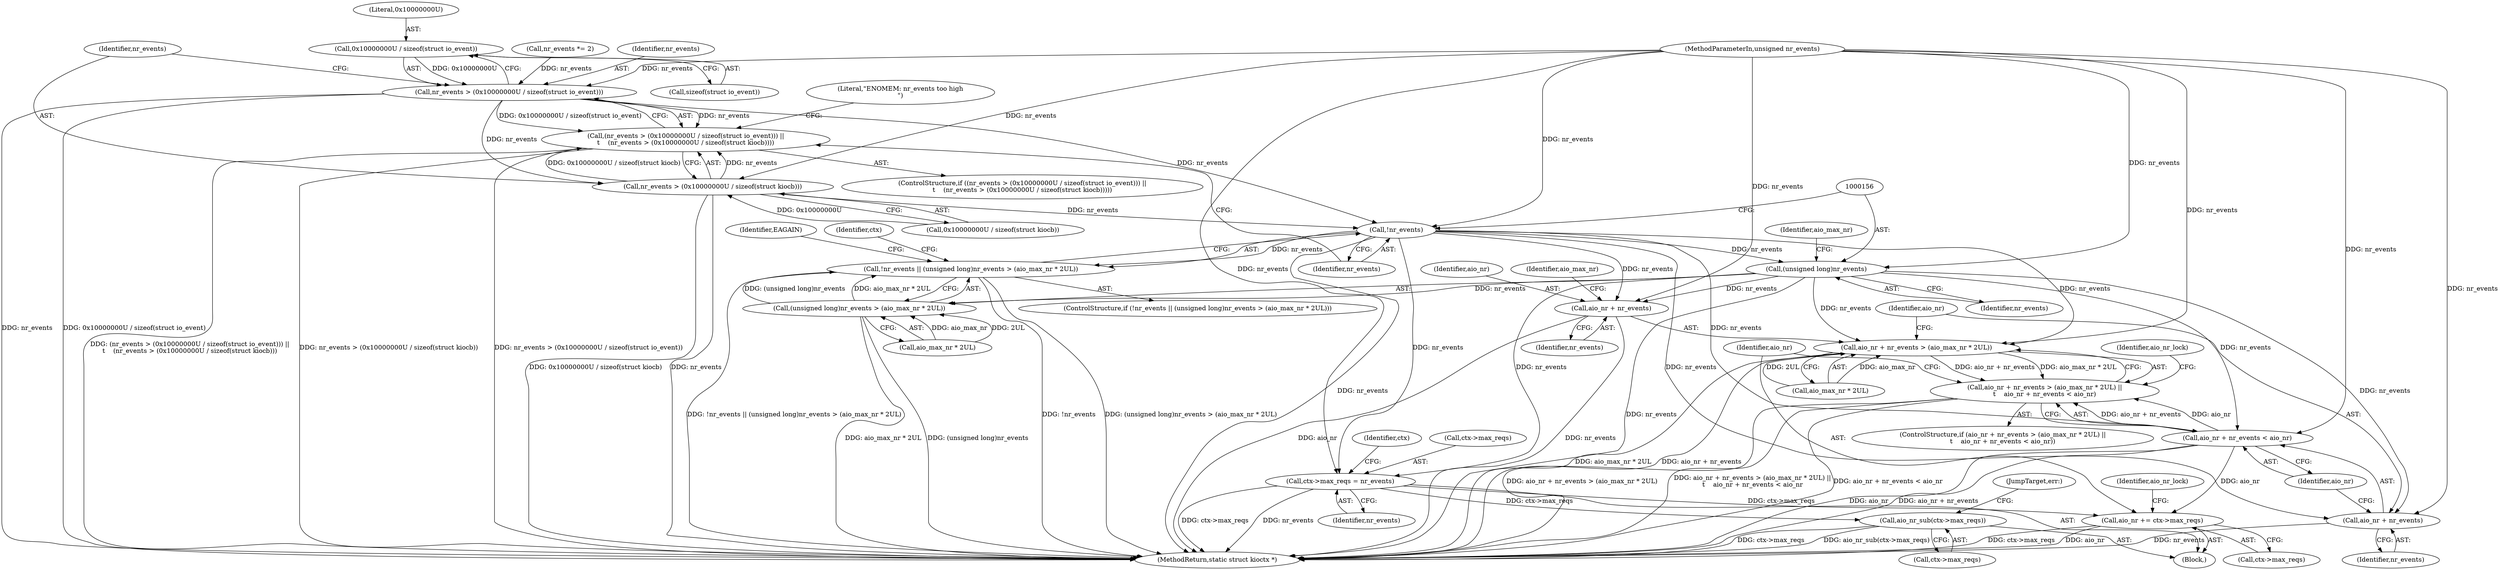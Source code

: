 digraph "0_linux_d558023207e008a4476a3b7bb8706b2a2bf5d84f@API" {
"1000133" [label="(Call,0x10000000U / sizeof(struct io_event))"];
"1000131" [label="(Call,nr_events > (0x10000000U / sizeof(struct io_event)))"];
"1000130" [label="(Call,(nr_events > (0x10000000U / sizeof(struct io_event))) ||\n\t    (nr_events > (0x10000000U / sizeof(struct kiocb))))"];
"1000137" [label="(Call,nr_events > (0x10000000U / sizeof(struct kiocb)))"];
"1000152" [label="(Call,!nr_events)"];
"1000151" [label="(Call,!nr_events || (unsigned long)nr_events > (aio_max_nr * 2UL))"];
"1000155" [label="(Call,(unsigned long)nr_events)"];
"1000154" [label="(Call,(unsigned long)nr_events > (aio_max_nr * 2UL))"];
"1000177" [label="(Call,ctx->max_reqs = nr_events)"];
"1000295" [label="(Call,aio_nr += ctx->max_reqs)"];
"1000329" [label="(Call,aio_nr_sub(ctx->max_reqs))"];
"1000274" [label="(Call,aio_nr + nr_events > (aio_max_nr * 2UL))"];
"1000273" [label="(Call,aio_nr + nr_events > (aio_max_nr * 2UL) ||\n\t    aio_nr + nr_events < aio_nr)"];
"1000275" [label="(Call,aio_nr + nr_events)"];
"1000281" [label="(Call,aio_nr + nr_events < aio_nr)"];
"1000282" [label="(Call,aio_nr + nr_events)"];
"1000105" [label="(MethodParameterIn,unsigned nr_events)"];
"1000130" [label="(Call,(nr_events > (0x10000000U / sizeof(struct io_event))) ||\n\t    (nr_events > (0x10000000U / sizeof(struct kiocb))))"];
"1000283" [label="(Identifier,aio_nr)"];
"1000131" [label="(Call,nr_events > (0x10000000U / sizeof(struct io_event)))"];
"1000145" [label="(Literal,\"ENOMEM: nr_events too high\n\")"];
"1000302" [label="(Identifier,aio_nr_lock)"];
"1000333" [label="(JumpTarget,err:)"];
"1000277" [label="(Identifier,nr_events)"];
"1000186" [label="(Identifier,ctx)"];
"1000278" [label="(Call,aio_max_nr * 2UL)"];
"1000285" [label="(Identifier,aio_nr)"];
"1000329" [label="(Call,aio_nr_sub(ctx->max_reqs))"];
"1000137" [label="(Call,nr_events > (0x10000000U / sizeof(struct kiocb)))"];
"1000330" [label="(Call,ctx->max_reqs)"];
"1000150" [label="(ControlStructure,if (!nr_events || (unsigned long)nr_events > (aio_max_nr * 2UL)))"];
"1000282" [label="(Call,aio_nr + nr_events)"];
"1000296" [label="(Identifier,aio_nr)"];
"1000155" [label="(Call,(unsigned long)nr_events)"];
"1000284" [label="(Identifier,nr_events)"];
"1000164" [label="(Identifier,EAGAIN)"];
"1000295" [label="(Call,aio_nr += ctx->max_reqs)"];
"1000177" [label="(Call,ctx->max_reqs = nr_events)"];
"1000152" [label="(Call,!nr_events)"];
"1000275" [label="(Call,aio_nr + nr_events)"];
"1000126" [label="(Call,nr_events *= 2)"];
"1000166" [label="(Identifier,ctx)"];
"1000134" [label="(Literal,0x10000000U)"];
"1000181" [label="(Identifier,nr_events)"];
"1000297" [label="(Call,ctx->max_reqs)"];
"1000273" [label="(Call,aio_nr + nr_events > (aio_max_nr * 2UL) ||\n\t    aio_nr + nr_events < aio_nr)"];
"1000159" [label="(Identifier,aio_max_nr)"];
"1000281" [label="(Call,aio_nr + nr_events < aio_nr)"];
"1000138" [label="(Identifier,nr_events)"];
"1000132" [label="(Identifier,nr_events)"];
"1000135" [label="(Call,sizeof(struct io_event))"];
"1000289" [label="(Identifier,aio_nr_lock)"];
"1000178" [label="(Call,ctx->max_reqs)"];
"1000157" [label="(Identifier,nr_events)"];
"1000276" [label="(Identifier,aio_nr)"];
"1000158" [label="(Call,aio_max_nr * 2UL)"];
"1000106" [label="(Block,)"];
"1000153" [label="(Identifier,nr_events)"];
"1000274" [label="(Call,aio_nr + nr_events > (aio_max_nr * 2UL))"];
"1000151" [label="(Call,!nr_events || (unsigned long)nr_events > (aio_max_nr * 2UL))"];
"1000272" [label="(ControlStructure,if (aio_nr + nr_events > (aio_max_nr * 2UL) ||\n\t    aio_nr + nr_events < aio_nr))"];
"1000279" [label="(Identifier,aio_max_nr)"];
"1000129" [label="(ControlStructure,if ((nr_events > (0x10000000U / sizeof(struct io_event))) ||\n\t    (nr_events > (0x10000000U / sizeof(struct kiocb)))))"];
"1000133" [label="(Call,0x10000000U / sizeof(struct io_event))"];
"1000361" [label="(MethodReturn,static struct kioctx *)"];
"1000139" [label="(Call,0x10000000U / sizeof(struct kiocb))"];
"1000154" [label="(Call,(unsigned long)nr_events > (aio_max_nr * 2UL))"];
"1000133" -> "1000131"  [label="AST: "];
"1000133" -> "1000135"  [label="CFG: "];
"1000134" -> "1000133"  [label="AST: "];
"1000135" -> "1000133"  [label="AST: "];
"1000131" -> "1000133"  [label="CFG: "];
"1000133" -> "1000131"  [label="DDG: 0x10000000U"];
"1000131" -> "1000130"  [label="AST: "];
"1000132" -> "1000131"  [label="AST: "];
"1000138" -> "1000131"  [label="CFG: "];
"1000130" -> "1000131"  [label="CFG: "];
"1000131" -> "1000361"  [label="DDG: nr_events"];
"1000131" -> "1000361"  [label="DDG: 0x10000000U / sizeof(struct io_event)"];
"1000131" -> "1000130"  [label="DDG: nr_events"];
"1000131" -> "1000130"  [label="DDG: 0x10000000U / sizeof(struct io_event)"];
"1000126" -> "1000131"  [label="DDG: nr_events"];
"1000105" -> "1000131"  [label="DDG: nr_events"];
"1000131" -> "1000137"  [label="DDG: nr_events"];
"1000131" -> "1000152"  [label="DDG: nr_events"];
"1000130" -> "1000129"  [label="AST: "];
"1000130" -> "1000137"  [label="CFG: "];
"1000137" -> "1000130"  [label="AST: "];
"1000145" -> "1000130"  [label="CFG: "];
"1000153" -> "1000130"  [label="CFG: "];
"1000130" -> "1000361"  [label="DDG: (nr_events > (0x10000000U / sizeof(struct io_event))) ||\n\t    (nr_events > (0x10000000U / sizeof(struct kiocb)))"];
"1000130" -> "1000361"  [label="DDG: nr_events > (0x10000000U / sizeof(struct kiocb))"];
"1000130" -> "1000361"  [label="DDG: nr_events > (0x10000000U / sizeof(struct io_event))"];
"1000137" -> "1000130"  [label="DDG: nr_events"];
"1000137" -> "1000130"  [label="DDG: 0x10000000U / sizeof(struct kiocb)"];
"1000137" -> "1000139"  [label="CFG: "];
"1000138" -> "1000137"  [label="AST: "];
"1000139" -> "1000137"  [label="AST: "];
"1000137" -> "1000361"  [label="DDG: 0x10000000U / sizeof(struct kiocb)"];
"1000137" -> "1000361"  [label="DDG: nr_events"];
"1000105" -> "1000137"  [label="DDG: nr_events"];
"1000139" -> "1000137"  [label="DDG: 0x10000000U"];
"1000137" -> "1000152"  [label="DDG: nr_events"];
"1000152" -> "1000151"  [label="AST: "];
"1000152" -> "1000153"  [label="CFG: "];
"1000153" -> "1000152"  [label="AST: "];
"1000156" -> "1000152"  [label="CFG: "];
"1000151" -> "1000152"  [label="CFG: "];
"1000152" -> "1000361"  [label="DDG: nr_events"];
"1000152" -> "1000151"  [label="DDG: nr_events"];
"1000105" -> "1000152"  [label="DDG: nr_events"];
"1000152" -> "1000155"  [label="DDG: nr_events"];
"1000152" -> "1000177"  [label="DDG: nr_events"];
"1000152" -> "1000274"  [label="DDG: nr_events"];
"1000152" -> "1000275"  [label="DDG: nr_events"];
"1000152" -> "1000281"  [label="DDG: nr_events"];
"1000152" -> "1000282"  [label="DDG: nr_events"];
"1000151" -> "1000150"  [label="AST: "];
"1000151" -> "1000154"  [label="CFG: "];
"1000154" -> "1000151"  [label="AST: "];
"1000164" -> "1000151"  [label="CFG: "];
"1000166" -> "1000151"  [label="CFG: "];
"1000151" -> "1000361"  [label="DDG: !nr_events || (unsigned long)nr_events > (aio_max_nr * 2UL)"];
"1000151" -> "1000361"  [label="DDG: !nr_events"];
"1000151" -> "1000361"  [label="DDG: (unsigned long)nr_events > (aio_max_nr * 2UL)"];
"1000154" -> "1000151"  [label="DDG: (unsigned long)nr_events"];
"1000154" -> "1000151"  [label="DDG: aio_max_nr * 2UL"];
"1000155" -> "1000154"  [label="AST: "];
"1000155" -> "1000157"  [label="CFG: "];
"1000156" -> "1000155"  [label="AST: "];
"1000157" -> "1000155"  [label="AST: "];
"1000159" -> "1000155"  [label="CFG: "];
"1000155" -> "1000361"  [label="DDG: nr_events"];
"1000155" -> "1000154"  [label="DDG: nr_events"];
"1000105" -> "1000155"  [label="DDG: nr_events"];
"1000155" -> "1000177"  [label="DDG: nr_events"];
"1000155" -> "1000274"  [label="DDG: nr_events"];
"1000155" -> "1000275"  [label="DDG: nr_events"];
"1000155" -> "1000281"  [label="DDG: nr_events"];
"1000155" -> "1000282"  [label="DDG: nr_events"];
"1000154" -> "1000158"  [label="CFG: "];
"1000158" -> "1000154"  [label="AST: "];
"1000154" -> "1000361"  [label="DDG: (unsigned long)nr_events"];
"1000154" -> "1000361"  [label="DDG: aio_max_nr * 2UL"];
"1000158" -> "1000154"  [label="DDG: aio_max_nr"];
"1000158" -> "1000154"  [label="DDG: 2UL"];
"1000177" -> "1000106"  [label="AST: "];
"1000177" -> "1000181"  [label="CFG: "];
"1000178" -> "1000177"  [label="AST: "];
"1000181" -> "1000177"  [label="AST: "];
"1000186" -> "1000177"  [label="CFG: "];
"1000177" -> "1000361"  [label="DDG: ctx->max_reqs"];
"1000177" -> "1000361"  [label="DDG: nr_events"];
"1000105" -> "1000177"  [label="DDG: nr_events"];
"1000177" -> "1000295"  [label="DDG: ctx->max_reqs"];
"1000177" -> "1000329"  [label="DDG: ctx->max_reqs"];
"1000295" -> "1000106"  [label="AST: "];
"1000295" -> "1000297"  [label="CFG: "];
"1000296" -> "1000295"  [label="AST: "];
"1000297" -> "1000295"  [label="AST: "];
"1000302" -> "1000295"  [label="CFG: "];
"1000295" -> "1000361"  [label="DDG: aio_nr"];
"1000295" -> "1000361"  [label="DDG: ctx->max_reqs"];
"1000281" -> "1000295"  [label="DDG: aio_nr"];
"1000329" -> "1000106"  [label="AST: "];
"1000329" -> "1000330"  [label="CFG: "];
"1000330" -> "1000329"  [label="AST: "];
"1000333" -> "1000329"  [label="CFG: "];
"1000329" -> "1000361"  [label="DDG: aio_nr_sub(ctx->max_reqs)"];
"1000329" -> "1000361"  [label="DDG: ctx->max_reqs"];
"1000274" -> "1000273"  [label="AST: "];
"1000274" -> "1000278"  [label="CFG: "];
"1000275" -> "1000274"  [label="AST: "];
"1000278" -> "1000274"  [label="AST: "];
"1000283" -> "1000274"  [label="CFG: "];
"1000273" -> "1000274"  [label="CFG: "];
"1000274" -> "1000361"  [label="DDG: aio_nr + nr_events"];
"1000274" -> "1000361"  [label="DDG: aio_max_nr * 2UL"];
"1000274" -> "1000273"  [label="DDG: aio_nr + nr_events"];
"1000274" -> "1000273"  [label="DDG: aio_max_nr * 2UL"];
"1000105" -> "1000274"  [label="DDG: nr_events"];
"1000278" -> "1000274"  [label="DDG: aio_max_nr"];
"1000278" -> "1000274"  [label="DDG: 2UL"];
"1000273" -> "1000272"  [label="AST: "];
"1000273" -> "1000281"  [label="CFG: "];
"1000281" -> "1000273"  [label="AST: "];
"1000289" -> "1000273"  [label="CFG: "];
"1000296" -> "1000273"  [label="CFG: "];
"1000273" -> "1000361"  [label="DDG: aio_nr + nr_events > (aio_max_nr * 2UL)"];
"1000273" -> "1000361"  [label="DDG: aio_nr + nr_events > (aio_max_nr * 2UL) ||\n\t    aio_nr + nr_events < aio_nr"];
"1000273" -> "1000361"  [label="DDG: aio_nr + nr_events < aio_nr"];
"1000281" -> "1000273"  [label="DDG: aio_nr + nr_events"];
"1000281" -> "1000273"  [label="DDG: aio_nr"];
"1000275" -> "1000277"  [label="CFG: "];
"1000276" -> "1000275"  [label="AST: "];
"1000277" -> "1000275"  [label="AST: "];
"1000279" -> "1000275"  [label="CFG: "];
"1000275" -> "1000361"  [label="DDG: aio_nr"];
"1000275" -> "1000361"  [label="DDG: nr_events"];
"1000105" -> "1000275"  [label="DDG: nr_events"];
"1000281" -> "1000285"  [label="CFG: "];
"1000282" -> "1000281"  [label="AST: "];
"1000285" -> "1000281"  [label="AST: "];
"1000281" -> "1000361"  [label="DDG: aio_nr"];
"1000281" -> "1000361"  [label="DDG: aio_nr + nr_events"];
"1000105" -> "1000281"  [label="DDG: nr_events"];
"1000282" -> "1000284"  [label="CFG: "];
"1000283" -> "1000282"  [label="AST: "];
"1000284" -> "1000282"  [label="AST: "];
"1000285" -> "1000282"  [label="CFG: "];
"1000282" -> "1000361"  [label="DDG: nr_events"];
"1000105" -> "1000282"  [label="DDG: nr_events"];
}
